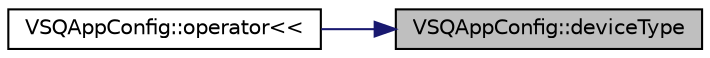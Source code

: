 digraph "VSQAppConfig::deviceType"
{
 // LATEX_PDF_SIZE
  edge [fontname="Helvetica",fontsize="10",labelfontname="Helvetica",labelfontsize="10"];
  node [fontname="Helvetica",fontsize="10",shape=record];
  rankdir="RL";
  Node1 [label="VSQAppConfig::deviceType",height=0.2,width=0.4,color="black", fillcolor="grey75", style="filled", fontcolor="black",tooltip="Get device type."];
  Node1 -> Node2 [dir="back",color="midnightblue",fontsize="10",style="solid",fontname="Helvetica"];
  Node2 [label="VSQAppConfig::operator\<\<",height=0.2,width=0.4,color="black", fillcolor="white", style="filled",URL="$class_v_s_q_app_config.html#a966ea1b35b6b0d6d472ae6762cc6b9e8",tooltip="Device type initialization."];
}
